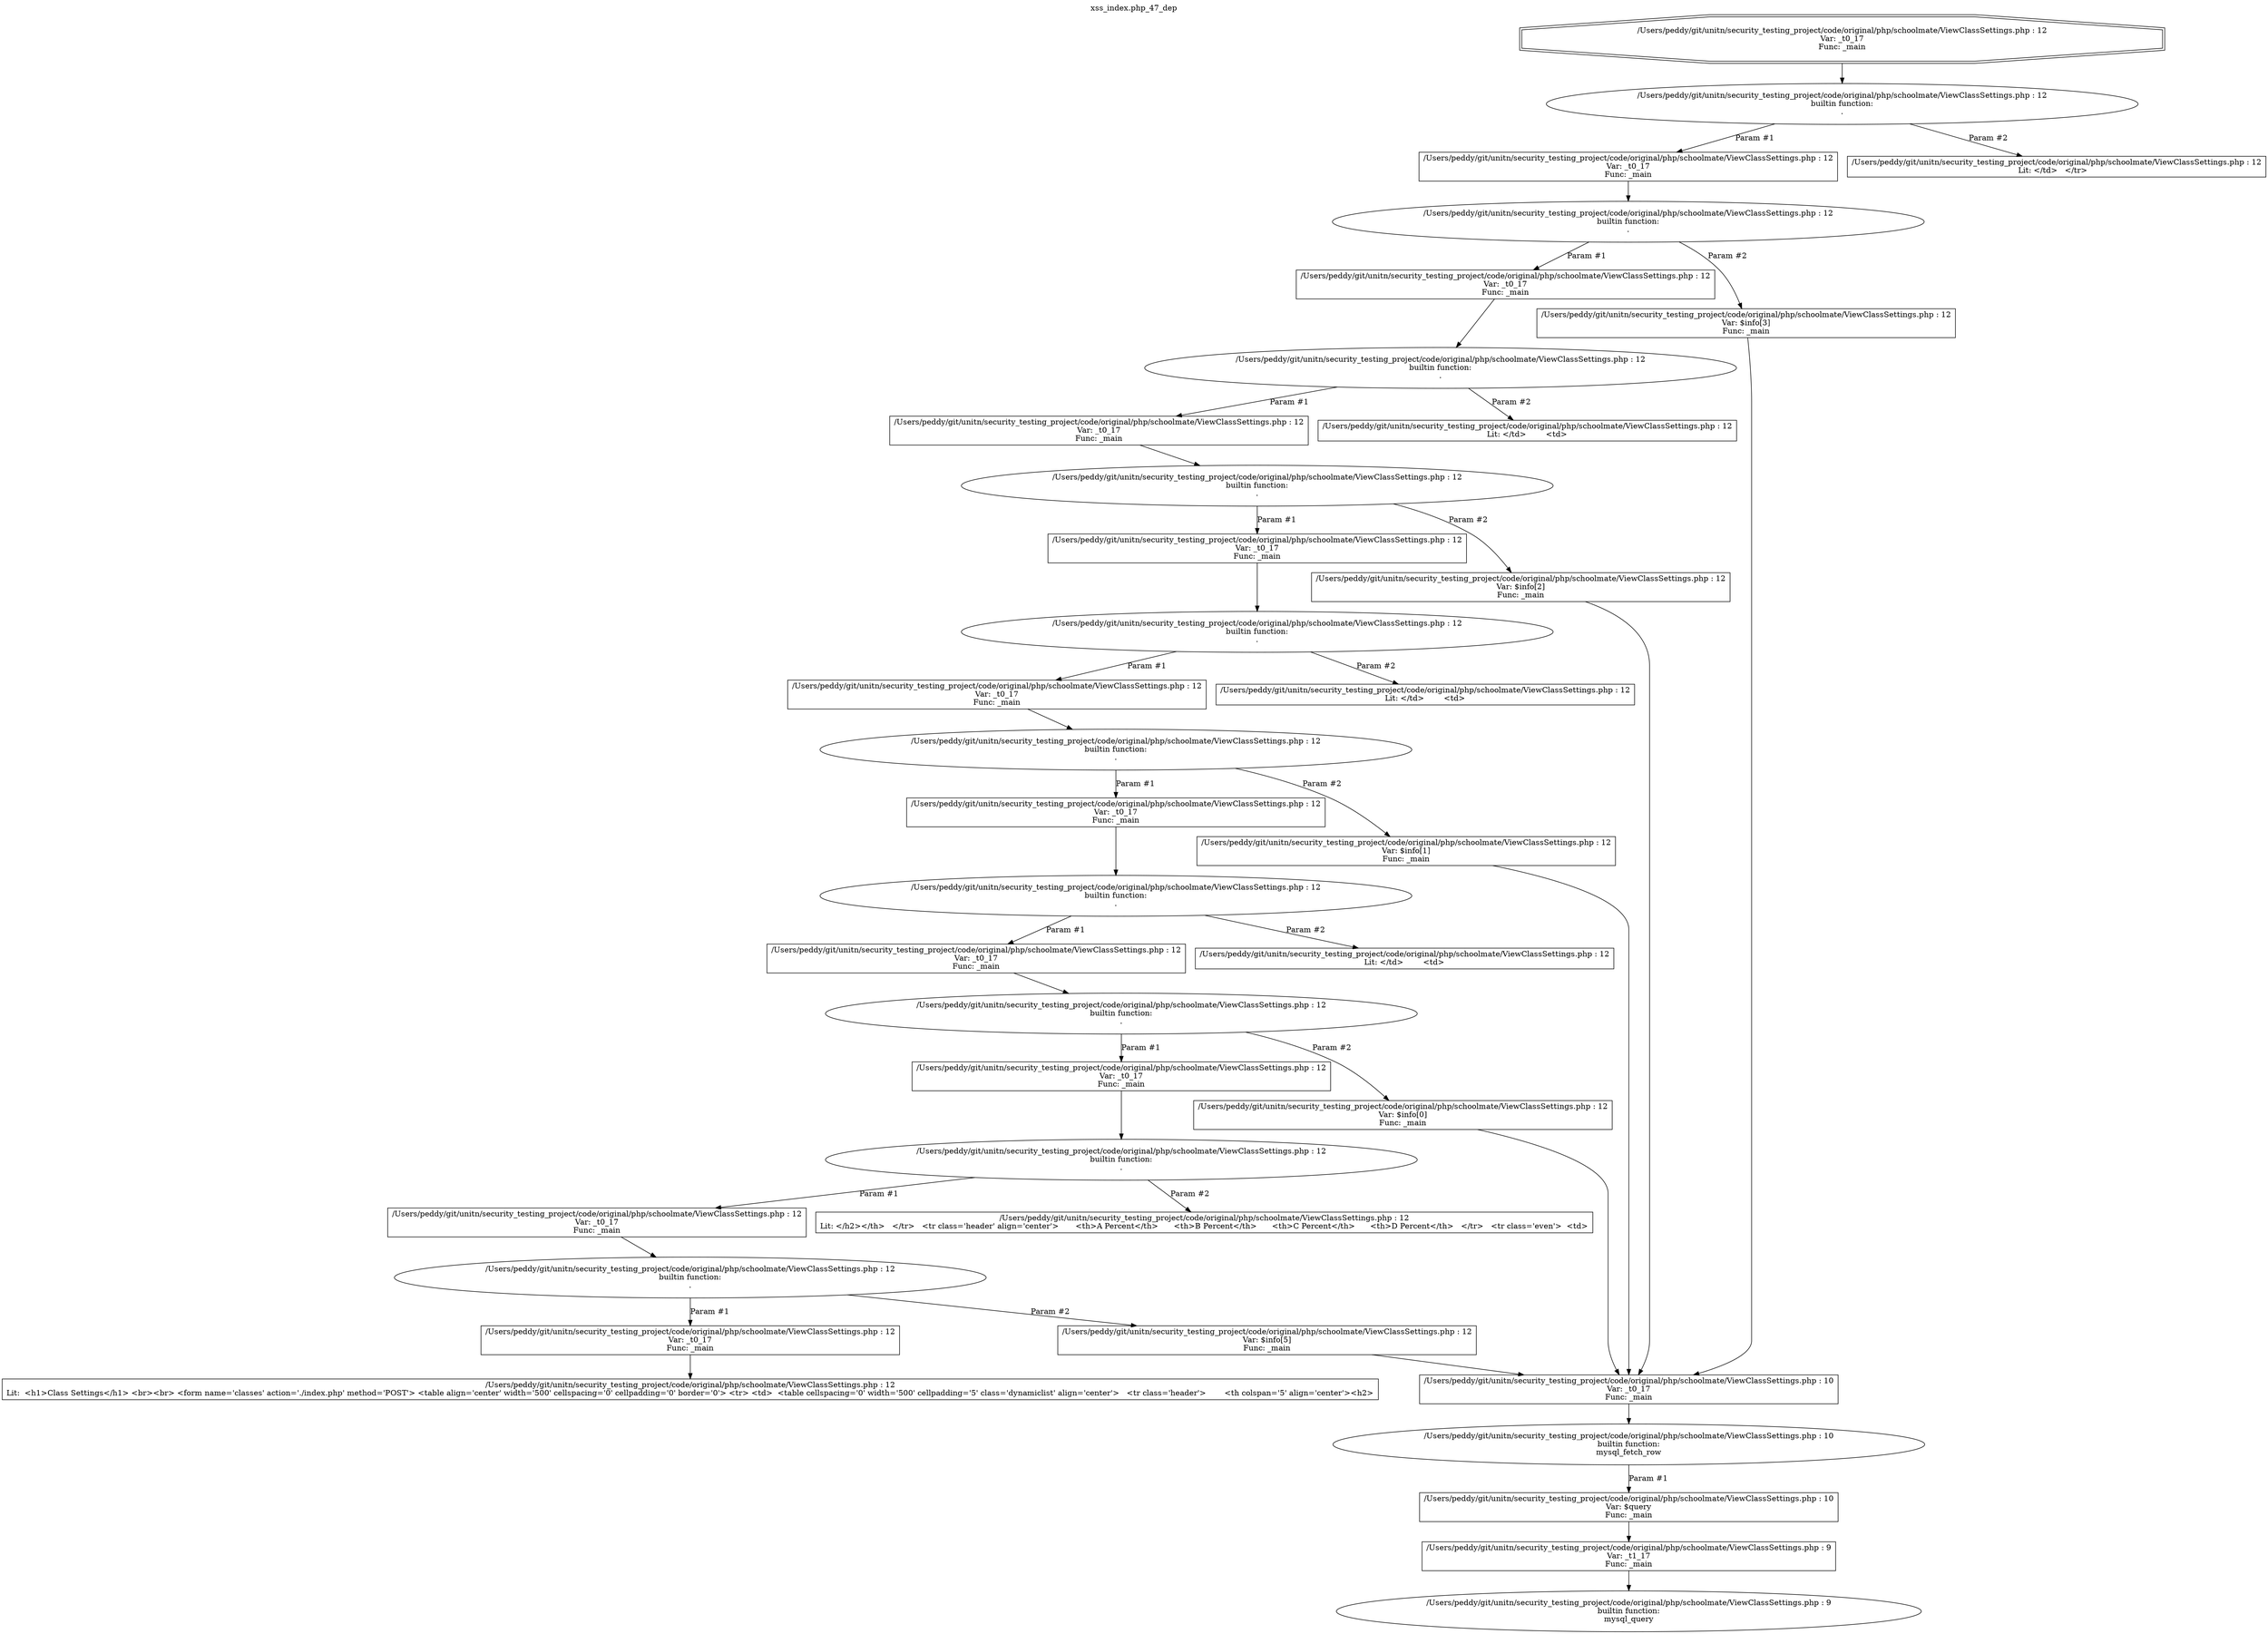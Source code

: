 digraph cfg {
  label="xss_index.php_47_dep";
  labelloc=t;
  n1 [shape=doubleoctagon, label="/Users/peddy/git/unitn/security_testing_project/code/original/php/schoolmate/ViewClassSettings.php : 12\nVar: _t0_17\nFunc: _main\n"];
  n2 [shape=ellipse, label="/Users/peddy/git/unitn/security_testing_project/code/original/php/schoolmate/ViewClassSettings.php : 12\nbuiltin function:\n.\n"];
  n3 [shape=box, label="/Users/peddy/git/unitn/security_testing_project/code/original/php/schoolmate/ViewClassSettings.php : 12\nVar: _t0_17\nFunc: _main\n"];
  n4 [shape=ellipse, label="/Users/peddy/git/unitn/security_testing_project/code/original/php/schoolmate/ViewClassSettings.php : 12\nbuiltin function:\n.\n"];
  n5 [shape=box, label="/Users/peddy/git/unitn/security_testing_project/code/original/php/schoolmate/ViewClassSettings.php : 12\nVar: _t0_17\nFunc: _main\n"];
  n6 [shape=ellipse, label="/Users/peddy/git/unitn/security_testing_project/code/original/php/schoolmate/ViewClassSettings.php : 12\nbuiltin function:\n.\n"];
  n7 [shape=box, label="/Users/peddy/git/unitn/security_testing_project/code/original/php/schoolmate/ViewClassSettings.php : 12\nVar: _t0_17\nFunc: _main\n"];
  n8 [shape=ellipse, label="/Users/peddy/git/unitn/security_testing_project/code/original/php/schoolmate/ViewClassSettings.php : 12\nbuiltin function:\n.\n"];
  n9 [shape=box, label="/Users/peddy/git/unitn/security_testing_project/code/original/php/schoolmate/ViewClassSettings.php : 12\nVar: _t0_17\nFunc: _main\n"];
  n10 [shape=ellipse, label="/Users/peddy/git/unitn/security_testing_project/code/original/php/schoolmate/ViewClassSettings.php : 12\nbuiltin function:\n.\n"];
  n11 [shape=box, label="/Users/peddy/git/unitn/security_testing_project/code/original/php/schoolmate/ViewClassSettings.php : 12\nVar: _t0_17\nFunc: _main\n"];
  n12 [shape=ellipse, label="/Users/peddy/git/unitn/security_testing_project/code/original/php/schoolmate/ViewClassSettings.php : 12\nbuiltin function:\n.\n"];
  n13 [shape=box, label="/Users/peddy/git/unitn/security_testing_project/code/original/php/schoolmate/ViewClassSettings.php : 12\nVar: _t0_17\nFunc: _main\n"];
  n14 [shape=ellipse, label="/Users/peddy/git/unitn/security_testing_project/code/original/php/schoolmate/ViewClassSettings.php : 12\nbuiltin function:\n.\n"];
  n15 [shape=box, label="/Users/peddy/git/unitn/security_testing_project/code/original/php/schoolmate/ViewClassSettings.php : 12\nVar: _t0_17\nFunc: _main\n"];
  n16 [shape=ellipse, label="/Users/peddy/git/unitn/security_testing_project/code/original/php/schoolmate/ViewClassSettings.php : 12\nbuiltin function:\n.\n"];
  n17 [shape=box, label="/Users/peddy/git/unitn/security_testing_project/code/original/php/schoolmate/ViewClassSettings.php : 12\nVar: _t0_17\nFunc: _main\n"];
  n18 [shape=ellipse, label="/Users/peddy/git/unitn/security_testing_project/code/original/php/schoolmate/ViewClassSettings.php : 12\nbuiltin function:\n.\n"];
  n19 [shape=box, label="/Users/peddy/git/unitn/security_testing_project/code/original/php/schoolmate/ViewClassSettings.php : 12\nVar: _t0_17\nFunc: _main\n"];
  n20 [shape=ellipse, label="/Users/peddy/git/unitn/security_testing_project/code/original/php/schoolmate/ViewClassSettings.php : 12\nbuiltin function:\n.\n"];
  n21 [shape=box, label="/Users/peddy/git/unitn/security_testing_project/code/original/php/schoolmate/ViewClassSettings.php : 12\nVar: _t0_17\nFunc: _main\n"];
  n22 [shape=box, label="/Users/peddy/git/unitn/security_testing_project/code/original/php/schoolmate/ViewClassSettings.php : 12\nLit:  <h1>Class Settings</h1> <br><br> <form name='classes' action='./index.php' method='POST'> <table align='center' width='500' cellspacing='0' cellpadding='0' border='0'> <tr> <td>  <table cellspacing='0' width='500' cellpadding='5' class='dynamiclist' align='center'>   <tr class='header'>	<th colspan='5' align='center'><h2>\n"];
  n23 [shape=box, label="/Users/peddy/git/unitn/security_testing_project/code/original/php/schoolmate/ViewClassSettings.php : 12\nVar: $info[5]\nFunc: _main\n"];
  n24 [shape=box, label="/Users/peddy/git/unitn/security_testing_project/code/original/php/schoolmate/ViewClassSettings.php : 10\nVar: _t0_17\nFunc: _main\n"];
  n25 [shape=ellipse, label="/Users/peddy/git/unitn/security_testing_project/code/original/php/schoolmate/ViewClassSettings.php : 10\nbuiltin function:\nmysql_fetch_row\n"];
  n26 [shape=box, label="/Users/peddy/git/unitn/security_testing_project/code/original/php/schoolmate/ViewClassSettings.php : 10\nVar: $query\nFunc: _main\n"];
  n27 [shape=box, label="/Users/peddy/git/unitn/security_testing_project/code/original/php/schoolmate/ViewClassSettings.php : 9\nVar: _t1_17\nFunc: _main\n"];
  n28 [shape=ellipse, label="/Users/peddy/git/unitn/security_testing_project/code/original/php/schoolmate/ViewClassSettings.php : 9\nbuiltin function:\nmysql_query\n"];
  n29 [shape=box, label="/Users/peddy/git/unitn/security_testing_project/code/original/php/schoolmate/ViewClassSettings.php : 12\nLit: </h2></th>   </tr>   <tr class='header' align='center'>	<th>A Percent</th>	<th>B Percent</th>	<th>C Percent</th>	<th>D Percent</th>   </tr>   <tr class='even'>	<td>\n"];
  n30 [shape=box, label="/Users/peddy/git/unitn/security_testing_project/code/original/php/schoolmate/ViewClassSettings.php : 12\nVar: $info[0]\nFunc: _main\n"];
  n31 [shape=box, label="/Users/peddy/git/unitn/security_testing_project/code/original/php/schoolmate/ViewClassSettings.php : 12\nLit: </td>	<td>\n"];
  n32 [shape=box, label="/Users/peddy/git/unitn/security_testing_project/code/original/php/schoolmate/ViewClassSettings.php : 12\nVar: $info[1]\nFunc: _main\n"];
  n33 [shape=box, label="/Users/peddy/git/unitn/security_testing_project/code/original/php/schoolmate/ViewClassSettings.php : 12\nLit: </td>	<td>\n"];
  n34 [shape=box, label="/Users/peddy/git/unitn/security_testing_project/code/original/php/schoolmate/ViewClassSettings.php : 12\nVar: $info[2]\nFunc: _main\n"];
  n35 [shape=box, label="/Users/peddy/git/unitn/security_testing_project/code/original/php/schoolmate/ViewClassSettings.php : 12\nLit: </td>	<td>\n"];
  n36 [shape=box, label="/Users/peddy/git/unitn/security_testing_project/code/original/php/schoolmate/ViewClassSettings.php : 12\nVar: $info[3]\nFunc: _main\n"];
  n37 [shape=box, label="/Users/peddy/git/unitn/security_testing_project/code/original/php/schoolmate/ViewClassSettings.php : 12\nLit: </td>   </tr>   \n"];
  n1 -> n2;
  n3 -> n4;
  n5 -> n6;
  n7 -> n8;
  n9 -> n10;
  n11 -> n12;
  n13 -> n14;
  n15 -> n16;
  n17 -> n18;
  n19 -> n20;
  n21 -> n22;
  n20 -> n21[label="Param #1"];
  n20 -> n23[label="Param #2"];
  n24 -> n25;
  n27 -> n28;
  n26 -> n27;
  n25 -> n26[label="Param #1"];
  n23 -> n24;
  n18 -> n19[label="Param #1"];
  n18 -> n29[label="Param #2"];
  n16 -> n17[label="Param #1"];
  n16 -> n30[label="Param #2"];
  n30 -> n24;
  n14 -> n15[label="Param #1"];
  n14 -> n31[label="Param #2"];
  n12 -> n13[label="Param #1"];
  n12 -> n32[label="Param #2"];
  n32 -> n24;
  n10 -> n11[label="Param #1"];
  n10 -> n33[label="Param #2"];
  n8 -> n9[label="Param #1"];
  n8 -> n34[label="Param #2"];
  n34 -> n24;
  n6 -> n7[label="Param #1"];
  n6 -> n35[label="Param #2"];
  n4 -> n5[label="Param #1"];
  n4 -> n36[label="Param #2"];
  n36 -> n24;
  n2 -> n3[label="Param #1"];
  n2 -> n37[label="Param #2"];
}
